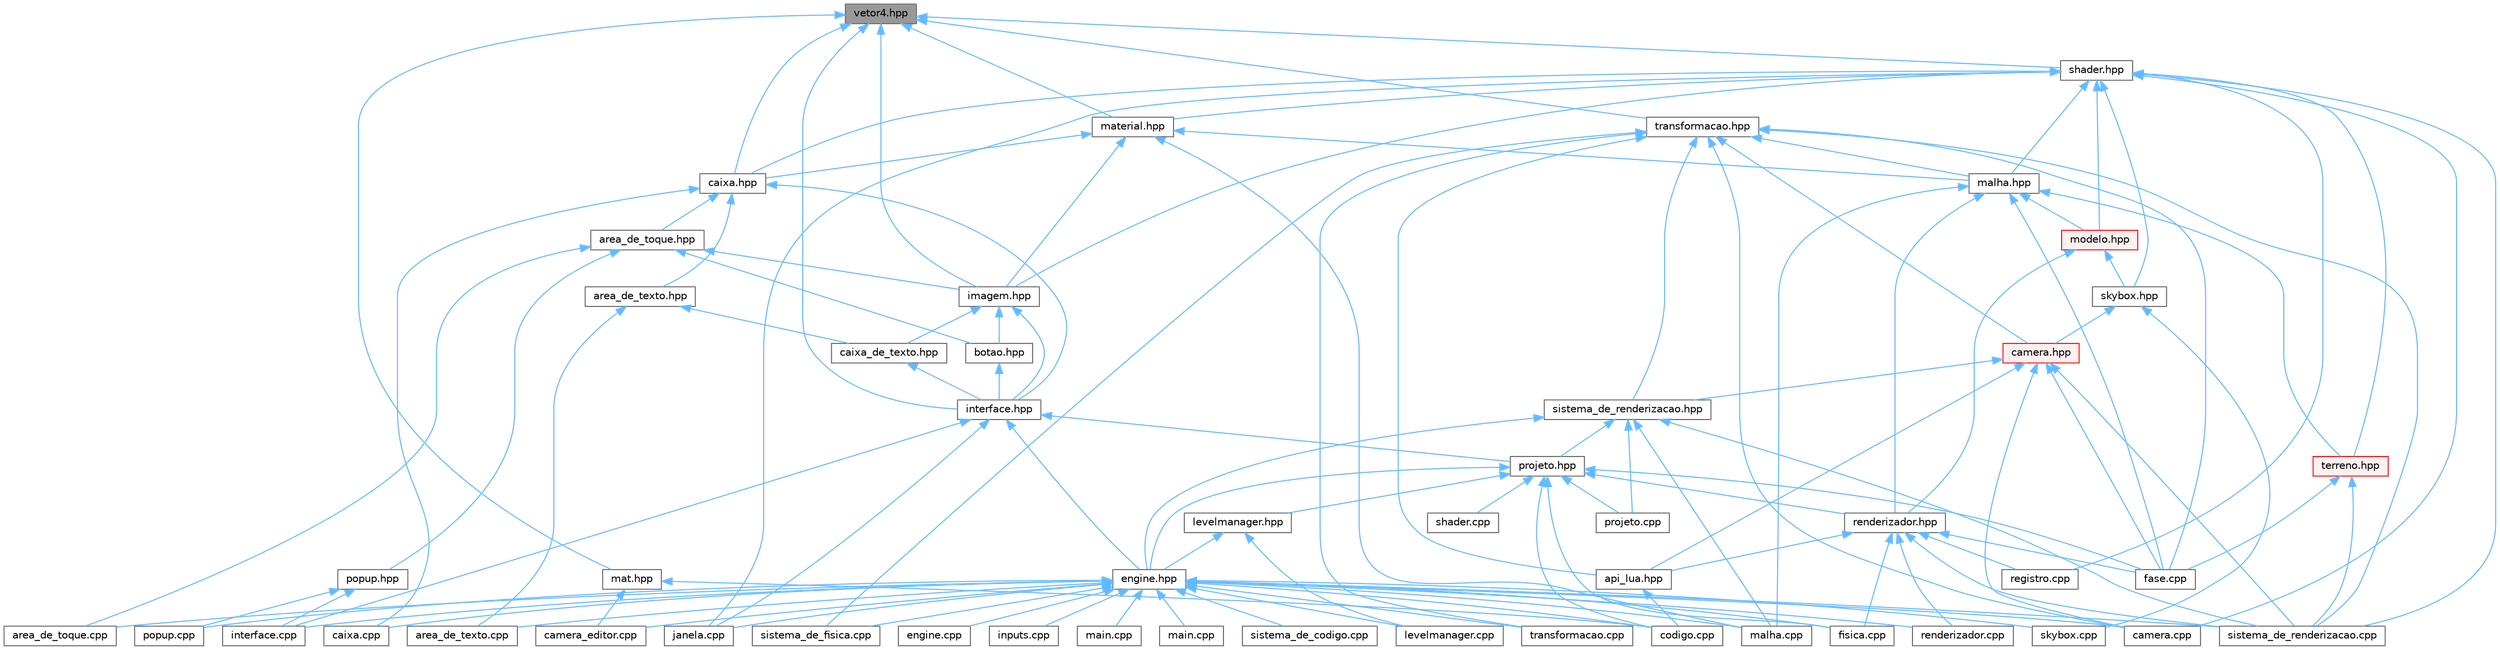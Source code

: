 digraph "vetor4.hpp"
{
 // LATEX_PDF_SIZE
  bgcolor="transparent";
  edge [fontname=Helvetica,fontsize=10,labelfontname=Helvetica,labelfontsize=10];
  node [fontname=Helvetica,fontsize=10,shape=box,height=0.2,width=0.4];
  Node1 [id="Node000001",label="vetor4.hpp",height=0.2,width=0.4,color="gray40", fillcolor="grey60", style="filled", fontcolor="black",tooltip=" "];
  Node1 -> Node2 [id="edge1_Node000001_Node000002",dir="back",color="steelblue1",style="solid",tooltip=" "];
  Node2 [id="Node000002",label="caixa.hpp",height=0.2,width=0.4,color="grey40", fillcolor="white", style="filled",URL="$caixa_8hpp.html",tooltip=" "];
  Node2 -> Node3 [id="edge2_Node000002_Node000003",dir="back",color="steelblue1",style="solid",tooltip=" "];
  Node3 [id="Node000003",label="area_de_texto.hpp",height=0.2,width=0.4,color="grey40", fillcolor="white", style="filled",URL="$area__de__texto_8hpp.html",tooltip=" "];
  Node3 -> Node4 [id="edge3_Node000003_Node000004",dir="back",color="steelblue1",style="solid",tooltip=" "];
  Node4 [id="Node000004",label="area_de_texto.cpp",height=0.2,width=0.4,color="grey40", fillcolor="white", style="filled",URL="$area__de__texto_8cpp.html",tooltip=" "];
  Node3 -> Node5 [id="edge4_Node000003_Node000005",dir="back",color="steelblue1",style="solid",tooltip=" "];
  Node5 [id="Node000005",label="caixa_de_texto.hpp",height=0.2,width=0.4,color="grey40", fillcolor="white", style="filled",URL="$caixa__de__texto_8hpp.html",tooltip=" "];
  Node5 -> Node6 [id="edge5_Node000005_Node000006",dir="back",color="steelblue1",style="solid",tooltip=" "];
  Node6 [id="Node000006",label="interface.hpp",height=0.2,width=0.4,color="grey40", fillcolor="white", style="filled",URL="$interface_8hpp_source.html",tooltip=" "];
  Node6 -> Node7 [id="edge6_Node000006_Node000007",dir="back",color="steelblue1",style="solid",tooltip=" "];
  Node7 [id="Node000007",label="engine.hpp",height=0.2,width=0.4,color="grey40", fillcolor="white", style="filled",URL="$engine_8hpp.html",tooltip=" "];
  Node7 -> Node4 [id="edge7_Node000007_Node000004",dir="back",color="steelblue1",style="solid",tooltip=" "];
  Node7 -> Node8 [id="edge8_Node000007_Node000008",dir="back",color="steelblue1",style="solid",tooltip=" "];
  Node8 [id="Node000008",label="area_de_toque.cpp",height=0.2,width=0.4,color="grey40", fillcolor="white", style="filled",URL="$area__de__toque_8cpp.html",tooltip=" "];
  Node7 -> Node9 [id="edge9_Node000007_Node000009",dir="back",color="steelblue1",style="solid",tooltip=" "];
  Node9 [id="Node000009",label="caixa.cpp",height=0.2,width=0.4,color="grey40", fillcolor="white", style="filled",URL="$caixa_8cpp.html",tooltip=" "];
  Node7 -> Node10 [id="edge10_Node000007_Node000010",dir="back",color="steelblue1",style="solid",tooltip=" "];
  Node10 [id="Node000010",label="camera.cpp",height=0.2,width=0.4,color="grey40", fillcolor="white", style="filled",URL="$camera_8cpp.html",tooltip=" "];
  Node7 -> Node11 [id="edge11_Node000007_Node000011",dir="back",color="steelblue1",style="solid",tooltip=" "];
  Node11 [id="Node000011",label="camera_editor.cpp",height=0.2,width=0.4,color="grey40", fillcolor="white", style="filled",URL="$camera__editor_8cpp.html",tooltip=" "];
  Node7 -> Node12 [id="edge12_Node000007_Node000012",dir="back",color="steelblue1",style="solid",tooltip=" "];
  Node12 [id="Node000012",label="codigo.cpp",height=0.2,width=0.4,color="grey40", fillcolor="white", style="filled",URL="$codigo_8cpp.html",tooltip=" "];
  Node7 -> Node13 [id="edge13_Node000007_Node000013",dir="back",color="steelblue1",style="solid",tooltip=" "];
  Node13 [id="Node000013",label="engine.cpp",height=0.2,width=0.4,color="grey40", fillcolor="white", style="filled",URL="$engine_8cpp.html",tooltip=" "];
  Node7 -> Node14 [id="edge14_Node000007_Node000014",dir="back",color="steelblue1",style="solid",tooltip=" "];
  Node14 [id="Node000014",label="fisica.cpp",height=0.2,width=0.4,color="grey40", fillcolor="white", style="filled",URL="$fisica_8cpp.html",tooltip=" "];
  Node7 -> Node15 [id="edge15_Node000007_Node000015",dir="back",color="steelblue1",style="solid",tooltip=" "];
  Node15 [id="Node000015",label="inputs.cpp",height=0.2,width=0.4,color="grey40", fillcolor="white", style="filled",URL="$inputs_8cpp.html",tooltip=" "];
  Node7 -> Node16 [id="edge16_Node000007_Node000016",dir="back",color="steelblue1",style="solid",tooltip=" "];
  Node16 [id="Node000016",label="interface.cpp",height=0.2,width=0.4,color="grey40", fillcolor="white", style="filled",URL="$interface_8cpp.html",tooltip=" "];
  Node7 -> Node17 [id="edge17_Node000007_Node000017",dir="back",color="steelblue1",style="solid",tooltip=" "];
  Node17 [id="Node000017",label="janela.cpp",height=0.2,width=0.4,color="grey40", fillcolor="white", style="filled",URL="$janela_8cpp.html",tooltip=" "];
  Node7 -> Node18 [id="edge18_Node000007_Node000018",dir="back",color="steelblue1",style="solid",tooltip=" "];
  Node18 [id="Node000018",label="levelmanager.cpp",height=0.2,width=0.4,color="grey40", fillcolor="white", style="filled",URL="$levelmanager_8cpp.html",tooltip=" "];
  Node7 -> Node19 [id="edge19_Node000007_Node000019",dir="back",color="steelblue1",style="solid",tooltip=" "];
  Node19 [id="Node000019",label="main.cpp",height=0.2,width=0.4,color="grey40", fillcolor="white", style="filled",URL="$editor_2src_2main_8cpp.html",tooltip=" "];
  Node7 -> Node20 [id="edge20_Node000007_Node000020",dir="back",color="steelblue1",style="solid",tooltip=" "];
  Node20 [id="Node000020",label="main.cpp",height=0.2,width=0.4,color="grey40", fillcolor="white", style="filled",URL="$runtime_2src_2main_8cpp.html",tooltip=" "];
  Node7 -> Node21 [id="edge21_Node000007_Node000021",dir="back",color="steelblue1",style="solid",tooltip=" "];
  Node21 [id="Node000021",label="malha.cpp",height=0.2,width=0.4,color="grey40", fillcolor="white", style="filled",URL="$malha_8cpp.html",tooltip=" "];
  Node7 -> Node22 [id="edge22_Node000007_Node000022",dir="back",color="steelblue1",style="solid",tooltip=" "];
  Node22 [id="Node000022",label="popup.cpp",height=0.2,width=0.4,color="grey40", fillcolor="white", style="filled",URL="$popup_8cpp.html",tooltip=" "];
  Node7 -> Node23 [id="edge23_Node000007_Node000023",dir="back",color="steelblue1",style="solid",tooltip=" "];
  Node23 [id="Node000023",label="renderizador.cpp",height=0.2,width=0.4,color="grey40", fillcolor="white", style="filled",URL="$renderizador_8cpp.html",tooltip=" "];
  Node7 -> Node24 [id="edge24_Node000007_Node000024",dir="back",color="steelblue1",style="solid",tooltip=" "];
  Node24 [id="Node000024",label="sistema_de_codigo.cpp",height=0.2,width=0.4,color="grey40", fillcolor="white", style="filled",URL="$sistema__de__codigo_8cpp.html",tooltip=" "];
  Node7 -> Node25 [id="edge25_Node000007_Node000025",dir="back",color="steelblue1",style="solid",tooltip=" "];
  Node25 [id="Node000025",label="sistema_de_fisica.cpp",height=0.2,width=0.4,color="grey40", fillcolor="white", style="filled",URL="$sistema__de__fisica_8cpp.html",tooltip=" "];
  Node7 -> Node26 [id="edge26_Node000007_Node000026",dir="back",color="steelblue1",style="solid",tooltip=" "];
  Node26 [id="Node000026",label="sistema_de_renderizacao.cpp",height=0.2,width=0.4,color="grey40", fillcolor="white", style="filled",URL="$sistema__de__renderizacao_8cpp.html",tooltip=" "];
  Node7 -> Node27 [id="edge27_Node000007_Node000027",dir="back",color="steelblue1",style="solid",tooltip=" "];
  Node27 [id="Node000027",label="skybox.cpp",height=0.2,width=0.4,color="grey40", fillcolor="white", style="filled",URL="$skybox_8cpp.html",tooltip=" "];
  Node7 -> Node28 [id="edge28_Node000007_Node000028",dir="back",color="steelblue1",style="solid",tooltip=" "];
  Node28 [id="Node000028",label="transformacao.cpp",height=0.2,width=0.4,color="grey40", fillcolor="white", style="filled",URL="$transformacao_8cpp.html",tooltip=" "];
  Node6 -> Node16 [id="edge29_Node000006_Node000016",dir="back",color="steelblue1",style="solid",tooltip=" "];
  Node6 -> Node17 [id="edge30_Node000006_Node000017",dir="back",color="steelblue1",style="solid",tooltip=" "];
  Node6 -> Node29 [id="edge31_Node000006_Node000029",dir="back",color="steelblue1",style="solid",tooltip=" "];
  Node29 [id="Node000029",label="projeto.hpp",height=0.2,width=0.4,color="grey40", fillcolor="white", style="filled",URL="$projeto_8hpp.html",tooltip="Classe projeto."];
  Node29 -> Node12 [id="edge32_Node000029_Node000012",dir="back",color="steelblue1",style="solid",tooltip=" "];
  Node29 -> Node7 [id="edge33_Node000029_Node000007",dir="back",color="steelblue1",style="solid",tooltip=" "];
  Node29 -> Node30 [id="edge34_Node000029_Node000030",dir="back",color="steelblue1",style="solid",tooltip=" "];
  Node30 [id="Node000030",label="fase.cpp",height=0.2,width=0.4,color="grey40", fillcolor="white", style="filled",URL="$fase_8cpp.html",tooltip=" "];
  Node29 -> Node14 [id="edge35_Node000029_Node000014",dir="back",color="steelblue1",style="solid",tooltip=" "];
  Node29 -> Node31 [id="edge36_Node000029_Node000031",dir="back",color="steelblue1",style="solid",tooltip=" "];
  Node31 [id="Node000031",label="levelmanager.hpp",height=0.2,width=0.4,color="grey40", fillcolor="white", style="filled",URL="$levelmanager_8hpp.html",tooltip="Gerencia as fases."];
  Node31 -> Node7 [id="edge37_Node000031_Node000007",dir="back",color="steelblue1",style="solid",tooltip=" "];
  Node31 -> Node18 [id="edge38_Node000031_Node000018",dir="back",color="steelblue1",style="solid",tooltip=" "];
  Node29 -> Node32 [id="edge39_Node000029_Node000032",dir="back",color="steelblue1",style="solid",tooltip=" "];
  Node32 [id="Node000032",label="projeto.cpp",height=0.2,width=0.4,color="grey40", fillcolor="white", style="filled",URL="$projeto_8cpp.html",tooltip=" "];
  Node29 -> Node33 [id="edge40_Node000029_Node000033",dir="back",color="steelblue1",style="solid",tooltip=" "];
  Node33 [id="Node000033",label="renderizador.hpp",height=0.2,width=0.4,color="grey40", fillcolor="white", style="filled",URL="$renderizador_8hpp.html",tooltip=" "];
  Node33 -> Node34 [id="edge41_Node000033_Node000034",dir="back",color="steelblue1",style="solid",tooltip=" "];
  Node34 [id="Node000034",label="api_lua.hpp",height=0.2,width=0.4,color="grey40", fillcolor="white", style="filled",URL="$api__lua_8hpp.html",tooltip=" "];
  Node34 -> Node12 [id="edge42_Node000034_Node000012",dir="back",color="steelblue1",style="solid",tooltip=" "];
  Node33 -> Node30 [id="edge43_Node000033_Node000030",dir="back",color="steelblue1",style="solid",tooltip=" "];
  Node33 -> Node14 [id="edge44_Node000033_Node000014",dir="back",color="steelblue1",style="solid",tooltip=" "];
  Node33 -> Node35 [id="edge45_Node000033_Node000035",dir="back",color="steelblue1",style="solid",tooltip=" "];
  Node35 [id="Node000035",label="registro.cpp",height=0.2,width=0.4,color="grey40", fillcolor="white", style="filled",URL="$registro_8cpp.html",tooltip=" "];
  Node33 -> Node23 [id="edge46_Node000033_Node000023",dir="back",color="steelblue1",style="solid",tooltip=" "];
  Node33 -> Node26 [id="edge47_Node000033_Node000026",dir="back",color="steelblue1",style="solid",tooltip=" "];
  Node29 -> Node36 [id="edge48_Node000029_Node000036",dir="back",color="steelblue1",style="solid",tooltip=" "];
  Node36 [id="Node000036",label="shader.cpp",height=0.2,width=0.4,color="grey40", fillcolor="white", style="filled",URL="$shader_8cpp.html",tooltip=" "];
  Node2 -> Node37 [id="edge49_Node000002_Node000037",dir="back",color="steelblue1",style="solid",tooltip=" "];
  Node37 [id="Node000037",label="area_de_toque.hpp",height=0.2,width=0.4,color="grey40", fillcolor="white", style="filled",URL="$area__de__toque_8hpp.html",tooltip=" "];
  Node37 -> Node8 [id="edge50_Node000037_Node000008",dir="back",color="steelblue1",style="solid",tooltip=" "];
  Node37 -> Node38 [id="edge51_Node000037_Node000038",dir="back",color="steelblue1",style="solid",tooltip=" "];
  Node38 [id="Node000038",label="botao.hpp",height=0.2,width=0.4,color="grey40", fillcolor="white", style="filled",URL="$botao_8hpp.html",tooltip=" "];
  Node38 -> Node6 [id="edge52_Node000038_Node000006",dir="back",color="steelblue1",style="solid",tooltip=" "];
  Node37 -> Node39 [id="edge53_Node000037_Node000039",dir="back",color="steelblue1",style="solid",tooltip=" "];
  Node39 [id="Node000039",label="imagem.hpp",height=0.2,width=0.4,color="grey40", fillcolor="white", style="filled",URL="$imagem_8hpp.html",tooltip=" "];
  Node39 -> Node38 [id="edge54_Node000039_Node000038",dir="back",color="steelblue1",style="solid",tooltip=" "];
  Node39 -> Node5 [id="edge55_Node000039_Node000005",dir="back",color="steelblue1",style="solid",tooltip=" "];
  Node39 -> Node6 [id="edge56_Node000039_Node000006",dir="back",color="steelblue1",style="solid",tooltip=" "];
  Node37 -> Node40 [id="edge57_Node000037_Node000040",dir="back",color="steelblue1",style="solid",tooltip=" "];
  Node40 [id="Node000040",label="popup.hpp",height=0.2,width=0.4,color="grey40", fillcolor="white", style="filled",URL="$popup_8hpp.html",tooltip=" "];
  Node40 -> Node16 [id="edge58_Node000040_Node000016",dir="back",color="steelblue1",style="solid",tooltip=" "];
  Node40 -> Node22 [id="edge59_Node000040_Node000022",dir="back",color="steelblue1",style="solid",tooltip=" "];
  Node2 -> Node9 [id="edge60_Node000002_Node000009",dir="back",color="steelblue1",style="solid",tooltip=" "];
  Node2 -> Node6 [id="edge61_Node000002_Node000006",dir="back",color="steelblue1",style="solid",tooltip=" "];
  Node1 -> Node39 [id="edge62_Node000001_Node000039",dir="back",color="steelblue1",style="solid",tooltip=" "];
  Node1 -> Node6 [id="edge63_Node000001_Node000006",dir="back",color="steelblue1",style="solid",tooltip=" "];
  Node1 -> Node41 [id="edge64_Node000001_Node000041",dir="back",color="steelblue1",style="solid",tooltip=" "];
  Node41 [id="Node000041",label="mat.hpp",height=0.2,width=0.4,color="grey40", fillcolor="white", style="filled",URL="$mat_8hpp.html",tooltip=" "];
  Node41 -> Node11 [id="edge65_Node000041_Node000011",dir="back",color="steelblue1",style="solid",tooltip=" "];
  Node41 -> Node12 [id="edge66_Node000041_Node000012",dir="back",color="steelblue1",style="solid",tooltip=" "];
  Node1 -> Node42 [id="edge67_Node000001_Node000042",dir="back",color="steelblue1",style="solid",tooltip=" "];
  Node42 [id="Node000042",label="material.hpp",height=0.2,width=0.4,color="grey40", fillcolor="white", style="filled",URL="$material_8hpp.html",tooltip=" "];
  Node42 -> Node2 [id="edge68_Node000042_Node000002",dir="back",color="steelblue1",style="solid",tooltip=" "];
  Node42 -> Node39 [id="edge69_Node000042_Node000039",dir="back",color="steelblue1",style="solid",tooltip=" "];
  Node42 -> Node21 [id="edge70_Node000042_Node000021",dir="back",color="steelblue1",style="solid",tooltip=" "];
  Node42 -> Node43 [id="edge71_Node000042_Node000043",dir="back",color="steelblue1",style="solid",tooltip=" "];
  Node43 [id="Node000043",label="malha.hpp",height=0.2,width=0.4,color="grey40", fillcolor="white", style="filled",URL="$malha_8hpp.html",tooltip=" "];
  Node43 -> Node30 [id="edge72_Node000043_Node000030",dir="back",color="steelblue1",style="solid",tooltip=" "];
  Node43 -> Node21 [id="edge73_Node000043_Node000021",dir="back",color="steelblue1",style="solid",tooltip=" "];
  Node43 -> Node44 [id="edge74_Node000043_Node000044",dir="back",color="steelblue1",style="solid",tooltip=" "];
  Node44 [id="Node000044",label="modelo.hpp",height=0.2,width=0.4,color="red", fillcolor="#FFF0F0", style="filled",URL="$modelo_8hpp_source.html",tooltip=" "];
  Node44 -> Node33 [id="edge75_Node000044_Node000033",dir="back",color="steelblue1",style="solid",tooltip=" "];
  Node44 -> Node46 [id="edge76_Node000044_Node000046",dir="back",color="steelblue1",style="solid",tooltip=" "];
  Node46 [id="Node000046",label="skybox.hpp",height=0.2,width=0.4,color="grey40", fillcolor="white", style="filled",URL="$skybox_8hpp.html",tooltip=" "];
  Node46 -> Node47 [id="edge77_Node000046_Node000047",dir="back",color="steelblue1",style="solid",tooltip=" "];
  Node47 [id="Node000047",label="camera.hpp",height=0.2,width=0.4,color="red", fillcolor="#FFF0F0", style="filled",URL="$camera_8hpp_source.html",tooltip=" "];
  Node47 -> Node34 [id="edge78_Node000047_Node000034",dir="back",color="steelblue1",style="solid",tooltip=" "];
  Node47 -> Node10 [id="edge79_Node000047_Node000010",dir="back",color="steelblue1",style="solid",tooltip=" "];
  Node47 -> Node30 [id="edge80_Node000047_Node000030",dir="back",color="steelblue1",style="solid",tooltip=" "];
  Node47 -> Node26 [id="edge81_Node000047_Node000026",dir="back",color="steelblue1",style="solid",tooltip=" "];
  Node47 -> Node49 [id="edge82_Node000047_Node000049",dir="back",color="steelblue1",style="solid",tooltip=" "];
  Node49 [id="Node000049",label="sistema_de_renderizacao.hpp",height=0.2,width=0.4,color="grey40", fillcolor="white", style="filled",URL="$sistema__de__renderizacao_8hpp.html",tooltip=" "];
  Node49 -> Node7 [id="edge83_Node000049_Node000007",dir="back",color="steelblue1",style="solid",tooltip=" "];
  Node49 -> Node21 [id="edge84_Node000049_Node000021",dir="back",color="steelblue1",style="solid",tooltip=" "];
  Node49 -> Node32 [id="edge85_Node000049_Node000032",dir="back",color="steelblue1",style="solid",tooltip=" "];
  Node49 -> Node29 [id="edge86_Node000049_Node000029",dir="back",color="steelblue1",style="solid",tooltip=" "];
  Node49 -> Node26 [id="edge87_Node000049_Node000026",dir="back",color="steelblue1",style="solid",tooltip=" "];
  Node46 -> Node27 [id="edge88_Node000046_Node000027",dir="back",color="steelblue1",style="solid",tooltip=" "];
  Node43 -> Node33 [id="edge89_Node000043_Node000033",dir="back",color="steelblue1",style="solid",tooltip=" "];
  Node43 -> Node50 [id="edge90_Node000043_Node000050",dir="back",color="steelblue1",style="solid",tooltip=" "];
  Node50 [id="Node000050",label="terreno.hpp",height=0.2,width=0.4,color="red", fillcolor="#FFF0F0", style="filled",URL="$terreno_8hpp.html",tooltip=" "];
  Node50 -> Node30 [id="edge91_Node000050_Node000030",dir="back",color="steelblue1",style="solid",tooltip=" "];
  Node50 -> Node26 [id="edge92_Node000050_Node000026",dir="back",color="steelblue1",style="solid",tooltip=" "];
  Node1 -> Node52 [id="edge93_Node000001_Node000052",dir="back",color="steelblue1",style="solid",tooltip=" "];
  Node52 [id="Node000052",label="shader.hpp",height=0.2,width=0.4,color="grey40", fillcolor="white", style="filled",URL="$shader_8hpp.html",tooltip="Gerencia os shaders GLSL."];
  Node52 -> Node2 [id="edge94_Node000052_Node000002",dir="back",color="steelblue1",style="solid",tooltip=" "];
  Node52 -> Node10 [id="edge95_Node000052_Node000010",dir="back",color="steelblue1",style="solid",tooltip=" "];
  Node52 -> Node39 [id="edge96_Node000052_Node000039",dir="back",color="steelblue1",style="solid",tooltip=" "];
  Node52 -> Node17 [id="edge97_Node000052_Node000017",dir="back",color="steelblue1",style="solid",tooltip=" "];
  Node52 -> Node43 [id="edge98_Node000052_Node000043",dir="back",color="steelblue1",style="solid",tooltip=" "];
  Node52 -> Node42 [id="edge99_Node000052_Node000042",dir="back",color="steelblue1",style="solid",tooltip=" "];
  Node52 -> Node44 [id="edge100_Node000052_Node000044",dir="back",color="steelblue1",style="solid",tooltip=" "];
  Node52 -> Node35 [id="edge101_Node000052_Node000035",dir="back",color="steelblue1",style="solid",tooltip=" "];
  Node52 -> Node26 [id="edge102_Node000052_Node000026",dir="back",color="steelblue1",style="solid",tooltip=" "];
  Node52 -> Node46 [id="edge103_Node000052_Node000046",dir="back",color="steelblue1",style="solid",tooltip=" "];
  Node52 -> Node50 [id="edge104_Node000052_Node000050",dir="back",color="steelblue1",style="solid",tooltip=" "];
  Node1 -> Node53 [id="edge105_Node000001_Node000053",dir="back",color="steelblue1",style="solid",tooltip=" "];
  Node53 [id="Node000053",label="transformacao.hpp",height=0.2,width=0.4,color="grey40", fillcolor="white", style="filled",URL="$transformacao_8hpp.html",tooltip="Calcula a mtriz de modelo para um objeto 3d qualquer."];
  Node53 -> Node34 [id="edge106_Node000053_Node000034",dir="back",color="steelblue1",style="solid",tooltip=" "];
  Node53 -> Node10 [id="edge107_Node000053_Node000010",dir="back",color="steelblue1",style="solid",tooltip=" "];
  Node53 -> Node47 [id="edge108_Node000053_Node000047",dir="back",color="steelblue1",style="solid",tooltip=" "];
  Node53 -> Node30 [id="edge109_Node000053_Node000030",dir="back",color="steelblue1",style="solid",tooltip=" "];
  Node53 -> Node43 [id="edge110_Node000053_Node000043",dir="back",color="steelblue1",style="solid",tooltip=" "];
  Node53 -> Node25 [id="edge111_Node000053_Node000025",dir="back",color="steelblue1",style="solid",tooltip=" "];
  Node53 -> Node26 [id="edge112_Node000053_Node000026",dir="back",color="steelblue1",style="solid",tooltip=" "];
  Node53 -> Node49 [id="edge113_Node000053_Node000049",dir="back",color="steelblue1",style="solid",tooltip=" "];
  Node53 -> Node28 [id="edge114_Node000053_Node000028",dir="back",color="steelblue1",style="solid",tooltip=" "];
}
